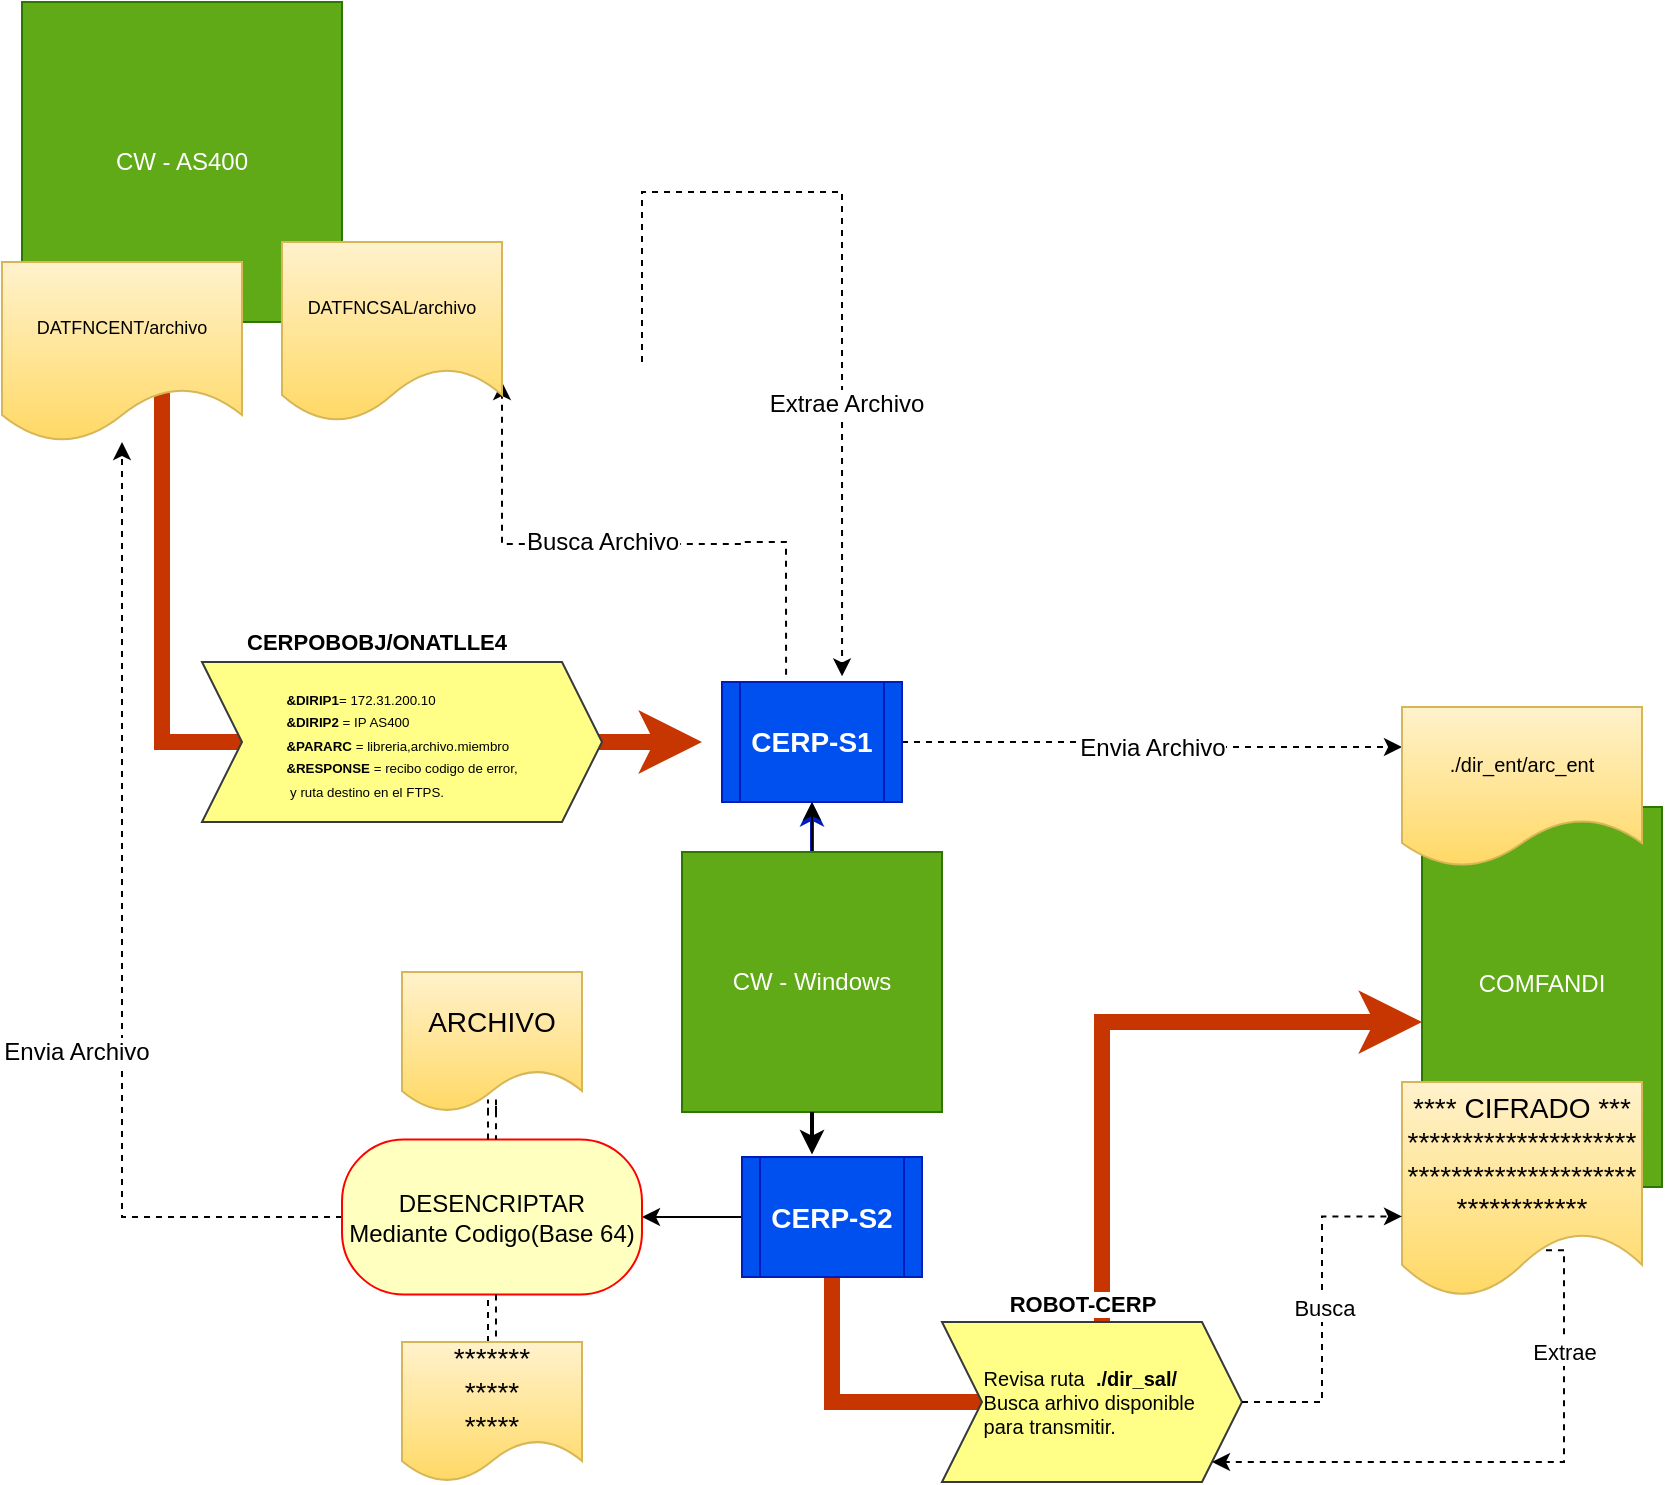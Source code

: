 <mxfile version="24.4.3" type="github">
  <diagram name="Page-1" id="l4whfzNIlTa9x6vifbRz">
    <mxGraphModel dx="1542" dy="875" grid="1" gridSize="10" guides="1" tooltips="1" connect="1" arrows="1" fold="1" page="1" pageScale="1" pageWidth="850" pageHeight="1100" math="0" shadow="0">
      <root>
        <mxCell id="0" />
        <mxCell id="1" parent="0" />
        <mxCell id="kgyeigCCcToAXdtpSiSs-21" style="edgeStyle=orthogonalEdgeStyle;rounded=0;orthogonalLoop=1;jettySize=auto;html=1;entryX=0;entryY=0.5;entryDx=0;entryDy=0;fillColor=#fa6800;strokeColor=#C73500;strokeWidth=8;exitX=0.5;exitY=1;exitDx=0;exitDy=0;" edge="1" parent="1">
          <mxGeometry relative="1" as="geometry">
            <mxPoint x="100" y="170" as="sourcePoint" />
            <mxPoint x="360" y="390" as="targetPoint" />
            <Array as="points">
              <mxPoint x="100" y="140" />
              <mxPoint x="90" y="140" />
              <mxPoint x="90" y="390" />
            </Array>
          </mxGeometry>
        </mxCell>
        <mxCell id="kgyeigCCcToAXdtpSiSs-22" value="&lt;b&gt;CERPOBOBJ/ONATLLE4&lt;/b&gt;" style="edgeLabel;html=1;align=center;verticalAlign=middle;resizable=0;points=[];" vertex="1" connectable="0" parent="kgyeigCCcToAXdtpSiSs-21">
          <mxGeometry x="0.289" y="1" relative="1" as="geometry">
            <mxPoint x="36" y="-49" as="offset" />
          </mxGeometry>
        </mxCell>
        <mxCell id="kgyeigCCcToAXdtpSiSs-37" style="edgeStyle=orthogonalEdgeStyle;rounded=0;orthogonalLoop=1;jettySize=auto;html=1;dashed=1;exitX=0.356;exitY=-0.06;exitDx=0;exitDy=0;exitPerimeter=0;entryX=0.379;entryY=0.929;entryDx=0;entryDy=0;entryPerimeter=0;" edge="1" parent="1" source="kgyeigCCcToAXdtpSiSs-74">
          <mxGeometry relative="1" as="geometry">
            <mxPoint x="340" y="310" as="sourcePoint" />
            <mxPoint x="260" y="210" as="targetPoint" />
            <Array as="points">
              <mxPoint x="402" y="290" />
              <mxPoint x="380" y="290" />
              <mxPoint x="262" y="291" />
            </Array>
          </mxGeometry>
        </mxCell>
        <mxCell id="kgyeigCCcToAXdtpSiSs-48" value="Busca Archivo" style="edgeLabel;html=1;align=center;verticalAlign=middle;resizable=0;points=[];fontSize=12;" vertex="1" connectable="0" parent="kgyeigCCcToAXdtpSiSs-37">
          <mxGeometry x="0.1" y="-1" relative="1" as="geometry">
            <mxPoint as="offset" />
          </mxGeometry>
        </mxCell>
        <mxCell id="kgyeigCCcToAXdtpSiSs-31" value="CW - AS400" style="whiteSpace=wrap;html=1;aspect=fixed;fillColor=#60a917;fontColor=#ffffff;strokeColor=#2D7600;" vertex="1" parent="1">
          <mxGeometry x="20" y="20" width="160" height="160" as="geometry" />
        </mxCell>
        <mxCell id="kgyeigCCcToAXdtpSiSs-52" style="edgeStyle=orthogonalEdgeStyle;rounded=0;orthogonalLoop=1;jettySize=auto;html=1;entryX=0.667;entryY=-0.047;entryDx=0;entryDy=0;dashed=1;entryPerimeter=0;exitX=1;exitY=0.5;exitDx=0;exitDy=0;" edge="1" parent="1" target="kgyeigCCcToAXdtpSiSs-74">
          <mxGeometry relative="1" as="geometry">
            <mxPoint x="330" y="200" as="sourcePoint" />
            <mxPoint x="385" y="265" as="targetPoint" />
            <Array as="points">
              <mxPoint x="430" y="115" />
            </Array>
          </mxGeometry>
        </mxCell>
        <mxCell id="kgyeigCCcToAXdtpSiSs-71" value="Extrae Archivo" style="edgeLabel;html=1;align=center;verticalAlign=middle;resizable=0;points=[];fontSize=12;" vertex="1" connectable="0" parent="kgyeigCCcToAXdtpSiSs-52">
          <mxGeometry x="0.36" y="2" relative="1" as="geometry">
            <mxPoint as="offset" />
          </mxGeometry>
        </mxCell>
        <mxCell id="kgyeigCCcToAXdtpSiSs-30" value="&lt;font style=&quot;font-size: 9px;&quot;&gt;DATFNCSAL/archivo&lt;/font&gt;" style="shape=document;whiteSpace=wrap;html=1;boundedLbl=1;fillColor=#fff2cc;strokeColor=#d6b656;gradientColor=#ffd966;" vertex="1" parent="1">
          <mxGeometry x="150" y="140" width="110" height="90" as="geometry" />
        </mxCell>
        <mxCell id="kgyeigCCcToAXdtpSiSs-43" value="&lt;div style=&quot;font-size: 8px; text-align: left;&quot;&gt;&lt;sub&gt;&lt;span style=&quot;background-color: initial;&quot;&gt;&lt;b&gt;&amp;amp;DIRIP1&lt;/b&gt;=&amp;nbsp;&lt;/span&gt;&lt;span style=&quot;background-color: initial;&quot;&gt;172.31.200.10&lt;/span&gt;&lt;/sub&gt;&lt;/div&gt;&lt;div style=&quot;font-size: 8px; text-align: left;&quot;&gt;&lt;span style=&quot;background-color: initial;&quot;&gt;&lt;sub&gt;&lt;b&gt;&amp;amp;DIRIP2&lt;/b&gt; = IP AS400&lt;/sub&gt;&lt;/span&gt;&lt;/div&gt;&lt;div style=&quot;font-size: 8px; text-align: left;&quot;&gt;&lt;span style=&quot;background-color: initial;&quot;&gt;&lt;sub&gt;&lt;b&gt;&amp;amp;PARARC&lt;/b&gt; = libreria,archivo.miembro&lt;br&gt;&lt;b&gt;&amp;amp;RESPONSE&lt;/b&gt; = recibo codigo de error,&lt;/sub&gt;&lt;/span&gt;&lt;/div&gt;&lt;div style=&quot;font-size: 8px; text-align: left;&quot;&gt;&lt;span style=&quot;background-color: initial;&quot;&gt;&lt;sub&gt;&amp;nbsp;y ruta destino en el FTPS.&lt;/sub&gt;&lt;/span&gt;&lt;/div&gt;" style="shape=step;perimeter=stepPerimeter;whiteSpace=wrap;html=1;fixedSize=1;fillColor=#ffff88;strokeColor=#36393d;" vertex="1" parent="1">
          <mxGeometry x="110" y="350" width="200" height="80" as="geometry" />
        </mxCell>
        <mxCell id="kgyeigCCcToAXdtpSiSs-82" style="edgeStyle=orthogonalEdgeStyle;rounded=0;orthogonalLoop=1;jettySize=auto;html=1;entryX=0;entryY=0.25;entryDx=0;entryDy=0;dashed=1;" edge="1" parent="1" source="kgyeigCCcToAXdtpSiSs-74" target="kgyeigCCcToAXdtpSiSs-26">
          <mxGeometry relative="1" as="geometry" />
        </mxCell>
        <mxCell id="kgyeigCCcToAXdtpSiSs-83" value="Envia Archivo" style="edgeLabel;html=1;align=center;verticalAlign=middle;resizable=0;points=[];fontSize=12;" vertex="1" connectable="0" parent="kgyeigCCcToAXdtpSiSs-82">
          <mxGeometry x="0.008" relative="1" as="geometry">
            <mxPoint as="offset" />
          </mxGeometry>
        </mxCell>
        <mxCell id="kgyeigCCcToAXdtpSiSs-74" value="&lt;span style=&quot;font-size: 14px;&quot;&gt;&lt;b&gt;CERP-S1&lt;/b&gt;&lt;/span&gt;" style="shape=process;whiteSpace=wrap;html=1;backgroundOutline=1;fillColor=#0050ef;fontColor=#ffffff;strokeColor=#001DBC;" vertex="1" parent="1">
          <mxGeometry x="370" y="360" width="90" height="60" as="geometry" />
        </mxCell>
        <mxCell id="kgyeigCCcToAXdtpSiSs-77" value="" style="edgeStyle=orthogonalEdgeStyle;rounded=0;orthogonalLoop=1;jettySize=auto;html=1;fillColor=#0050ef;strokeColor=#001DBC;strokeWidth=2;" edge="1" parent="1" source="kgyeigCCcToAXdtpSiSs-75" target="kgyeigCCcToAXdtpSiSs-74">
          <mxGeometry relative="1" as="geometry" />
        </mxCell>
        <mxCell id="kgyeigCCcToAXdtpSiSs-90" value="" style="edgeStyle=orthogonalEdgeStyle;rounded=0;orthogonalLoop=1;jettySize=auto;html=1;" edge="1" parent="1" source="kgyeigCCcToAXdtpSiSs-75" target="kgyeigCCcToAXdtpSiSs-74">
          <mxGeometry relative="1" as="geometry" />
        </mxCell>
        <mxCell id="kgyeigCCcToAXdtpSiSs-75" value="CW - Windows" style="whiteSpace=wrap;html=1;aspect=fixed;fillColor=#60a917;fontColor=#ffffff;strokeColor=#2D7600;" vertex="1" parent="1">
          <mxGeometry x="350" y="445" width="130" height="130" as="geometry" />
        </mxCell>
        <mxCell id="kgyeigCCcToAXdtpSiSs-94" style="edgeStyle=orthogonalEdgeStyle;rounded=0;orthogonalLoop=1;jettySize=auto;html=1;entryX=0;entryY=0.566;entryDx=0;entryDy=0;entryPerimeter=0;exitX=0.5;exitY=1;exitDx=0;exitDy=0;strokeWidth=8;fillColor=#fa6800;strokeColor=#C73500;" edge="1" parent="1" source="kgyeigCCcToAXdtpSiSs-79" target="kgyeigCCcToAXdtpSiSs-89">
          <mxGeometry relative="1" as="geometry">
            <mxPoint x="290" y="720" as="sourcePoint" />
            <mxPoint x="680" y="520" as="targetPoint" />
            <Array as="points">
              <mxPoint x="425" y="720" />
              <mxPoint x="560" y="720" />
              <mxPoint x="560" y="530" />
            </Array>
          </mxGeometry>
        </mxCell>
        <mxCell id="kgyeigCCcToAXdtpSiSs-111" style="edgeStyle=orthogonalEdgeStyle;rounded=0;orthogonalLoop=1;jettySize=auto;html=1;entryX=1;entryY=0.5;entryDx=0;entryDy=0;" edge="1" parent="1" source="kgyeigCCcToAXdtpSiSs-79" target="kgyeigCCcToAXdtpSiSs-105">
          <mxGeometry relative="1" as="geometry" />
        </mxCell>
        <mxCell id="kgyeigCCcToAXdtpSiSs-79" value="&lt;span style=&quot;font-size: 14px;&quot;&gt;&lt;b&gt;CERP-S2&lt;/b&gt;&lt;/span&gt;" style="shape=process;whiteSpace=wrap;html=1;backgroundOutline=1;fillColor=#0050ef;fontColor=#ffffff;strokeColor=#001DBC;" vertex="1" parent="1">
          <mxGeometry x="380" y="597.5" width="90" height="60" as="geometry" />
        </mxCell>
        <mxCell id="kgyeigCCcToAXdtpSiSs-86" value="&lt;div style=&quot;text-align: left; font-size: 10px;&quot;&gt;&lt;font style=&quot;font-size: 10px;&quot;&gt;Revisa ruta&lt;b style=&quot;&quot;&gt;&amp;nbsp;&amp;nbsp;&lt;/b&gt;&lt;span style=&quot;background-color: initial; text-align: center;&quot;&gt;&lt;b&gt;./dir_sal/&lt;/b&gt;&lt;br&gt;Busca arhivo disponible&amp;nbsp;&lt;/span&gt;&lt;/font&gt;&lt;/div&gt;&lt;div style=&quot;text-align: left; font-size: 10px;&quot;&gt;&lt;span style=&quot;background-color: initial; text-align: center;&quot;&gt;&lt;font style=&quot;font-size: 10px;&quot;&gt;para transmitir.&lt;/font&gt;&lt;/span&gt;&lt;/div&gt;" style="shape=step;perimeter=stepPerimeter;whiteSpace=wrap;html=1;fixedSize=1;fillColor=#ffff88;strokeColor=#36393d;" vertex="1" parent="1">
          <mxGeometry x="480" y="680" width="150" height="80" as="geometry" />
        </mxCell>
        <mxCell id="kgyeigCCcToAXdtpSiSs-87" value="&lt;b&gt;ROBOT-CERP&lt;/b&gt;" style="edgeLabel;html=1;align=center;verticalAlign=middle;resizable=0;points=[];" vertex="1" connectable="0" parent="1">
          <mxGeometry x="550.004" y="667.5" as="geometry">
            <mxPoint y="3" as="offset" />
          </mxGeometry>
        </mxCell>
        <mxCell id="kgyeigCCcToAXdtpSiSs-89" value="COMFANDI&lt;br&gt;&lt;div&gt;&lt;br/&gt;&lt;/div&gt;" style="rounded=0;whiteSpace=wrap;html=1;fillColor=#60a917;fontColor=#ffffff;strokeColor=#2D7600;" vertex="1" parent="1">
          <mxGeometry x="720" y="422.5" width="120" height="190" as="geometry" />
        </mxCell>
        <mxCell id="kgyeigCCcToAXdtpSiSs-26" value="&lt;font style=&quot;font-size: 10px;&quot;&gt;./dir_ent/arc_ent&lt;br&gt;&lt;/font&gt;" style="shape=document;whiteSpace=wrap;html=1;boundedLbl=1;fillColor=#fff2cc;gradientColor=#ffd966;strokeColor=#d6b656;" vertex="1" parent="1">
          <mxGeometry x="710" y="372.5" width="120" height="80" as="geometry" />
        </mxCell>
        <mxCell id="kgyeigCCcToAXdtpSiSs-102" style="edgeStyle=orthogonalEdgeStyle;rounded=0;orthogonalLoop=1;jettySize=auto;html=1;exitX=0.6;exitY=0.782;exitDx=0;exitDy=0;exitPerimeter=0;dashed=1;" edge="1" parent="1" source="kgyeigCCcToAXdtpSiSs-15" target="kgyeigCCcToAXdtpSiSs-86">
          <mxGeometry relative="1" as="geometry">
            <mxPoint x="790" y="760" as="targetPoint" />
            <Array as="points">
              <mxPoint x="791" y="750" />
            </Array>
          </mxGeometry>
        </mxCell>
        <mxCell id="kgyeigCCcToAXdtpSiSs-103" value="Extrae" style="edgeLabel;html=1;align=center;verticalAlign=middle;resizable=0;points=[];" vertex="1" connectable="0" parent="kgyeigCCcToAXdtpSiSs-102">
          <mxGeometry x="-0.589" relative="1" as="geometry">
            <mxPoint as="offset" />
          </mxGeometry>
        </mxCell>
        <mxCell id="kgyeigCCcToAXdtpSiSs-15" value="&lt;font style=&quot;font-size: 14px;&quot;&gt;**** CIFRADO ***&lt;br&gt;*********************&lt;br&gt;*********************&lt;br&gt;************&lt;/font&gt;" style="shape=document;whiteSpace=wrap;html=1;boundedLbl=1;fillColor=#fff2cc;gradientColor=#ffd966;strokeColor=#d6b656;" vertex="1" parent="1">
          <mxGeometry x="710" y="560" width="120" height="107.5" as="geometry" />
        </mxCell>
        <mxCell id="kgyeigCCcToAXdtpSiSs-96" style="edgeStyle=orthogonalEdgeStyle;rounded=0;orthogonalLoop=1;jettySize=auto;html=1;entryX=0;entryY=0.625;entryDx=0;entryDy=0;entryPerimeter=0;dashed=1;" edge="1" parent="1" source="kgyeigCCcToAXdtpSiSs-86" target="kgyeigCCcToAXdtpSiSs-15">
          <mxGeometry relative="1" as="geometry" />
        </mxCell>
        <mxCell id="kgyeigCCcToAXdtpSiSs-97" value="Busca" style="edgeLabel;html=1;align=center;verticalAlign=middle;resizable=0;points=[];" vertex="1" connectable="0" parent="kgyeigCCcToAXdtpSiSs-96">
          <mxGeometry x="0.01" y="-1" relative="1" as="geometry">
            <mxPoint as="offset" />
          </mxGeometry>
        </mxCell>
        <mxCell id="kgyeigCCcToAXdtpSiSs-101" style="edgeStyle=orthogonalEdgeStyle;rounded=0;orthogonalLoop=1;jettySize=auto;html=1;exitX=0.5;exitY=1;exitDx=0;exitDy=0;entryX=0.389;entryY=-0.021;entryDx=0;entryDy=0;entryPerimeter=0;strokeWidth=2;" edge="1" parent="1" source="kgyeigCCcToAXdtpSiSs-75" target="kgyeigCCcToAXdtpSiSs-79">
          <mxGeometry relative="1" as="geometry" />
        </mxCell>
        <mxCell id="kgyeigCCcToAXdtpSiSs-116" style="edgeStyle=orthogonalEdgeStyle;rounded=0;orthogonalLoop=1;jettySize=auto;html=1;dashed=1;exitX=0;exitY=0.5;exitDx=0;exitDy=0;" edge="1" parent="1" source="kgyeigCCcToAXdtpSiSs-105" target="kgyeigCCcToAXdtpSiSs-115">
          <mxGeometry relative="1" as="geometry" />
        </mxCell>
        <mxCell id="kgyeigCCcToAXdtpSiSs-117" value="Envia Archivo" style="edgeLabel;html=1;align=center;verticalAlign=middle;resizable=0;points=[];fontSize=12;" vertex="1" connectable="0" parent="kgyeigCCcToAXdtpSiSs-116">
          <mxGeometry x="-0.468" relative="1" as="geometry">
            <mxPoint x="-23" y="-60" as="offset" />
          </mxGeometry>
        </mxCell>
        <mxCell id="kgyeigCCcToAXdtpSiSs-105" value="DESENCRIPTAR&lt;br&gt;Mediante Codigo(Base 64)" style="rounded=1;whiteSpace=wrap;html=1;arcSize=40;fontColor=#000000;fillColor=#ffffc0;strokeColor=#ff0000;" vertex="1" parent="1">
          <mxGeometry x="180" y="588.75" width="150" height="77.5" as="geometry" />
        </mxCell>
        <mxCell id="kgyeigCCcToAXdtpSiSs-112" style="edgeStyle=orthogonalEdgeStyle;rounded=0;orthogonalLoop=1;jettySize=auto;html=1;entryX=0.5;entryY=1;entryDx=0;entryDy=0;dashed=1;curved=1;shape=link;" edge="1" parent="1" source="kgyeigCCcToAXdtpSiSs-107" target="kgyeigCCcToAXdtpSiSs-105">
          <mxGeometry relative="1" as="geometry" />
        </mxCell>
        <mxCell id="kgyeigCCcToAXdtpSiSs-107" value="&lt;span style=&quot;font-size: 14px;&quot;&gt;*******&lt;br&gt;*****&lt;br&gt;*****&lt;/span&gt;" style="shape=document;whiteSpace=wrap;html=1;boundedLbl=1;fillColor=#fff2cc;gradientColor=#ffd966;strokeColor=#d6b656;" vertex="1" parent="1">
          <mxGeometry x="210" y="690" width="90" height="70" as="geometry" />
        </mxCell>
        <mxCell id="kgyeigCCcToAXdtpSiSs-113" style="edgeStyle=orthogonalEdgeStyle;rounded=0;orthogonalLoop=1;jettySize=auto;html=1;shape=link;dashed=1;" edge="1" parent="1" source="kgyeigCCcToAXdtpSiSs-108" target="kgyeigCCcToAXdtpSiSs-105">
          <mxGeometry relative="1" as="geometry" />
        </mxCell>
        <mxCell id="kgyeigCCcToAXdtpSiSs-108" value="&lt;span style=&quot;font-size: 14px;&quot;&gt;ARCHIVO&lt;/span&gt;" style="shape=document;whiteSpace=wrap;html=1;boundedLbl=1;fillColor=#fff2cc;gradientColor=#ffd966;strokeColor=#d6b656;" vertex="1" parent="1">
          <mxGeometry x="210" y="505" width="90" height="70" as="geometry" />
        </mxCell>
        <mxCell id="kgyeigCCcToAXdtpSiSs-115" value="&lt;font style=&quot;font-size: 9px;&quot;&gt;DATFNCENT/archivo&lt;/font&gt;" style="shape=document;whiteSpace=wrap;html=1;boundedLbl=1;fillColor=#fff2cc;strokeColor=#d6b656;gradientColor=#ffd966;" vertex="1" parent="1">
          <mxGeometry x="10" y="150" width="120" height="90" as="geometry" />
        </mxCell>
      </root>
    </mxGraphModel>
  </diagram>
</mxfile>
